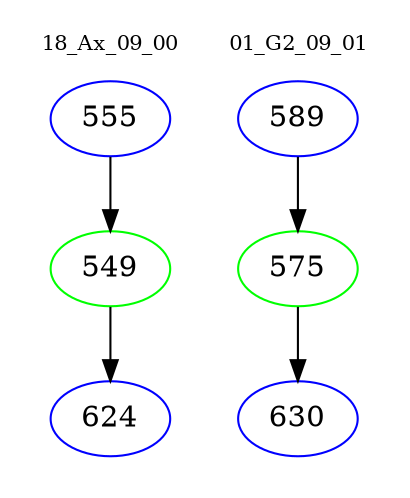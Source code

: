 digraph{
subgraph cluster_0 {
color = white
label = "18_Ax_09_00";
fontsize=10;
T0_555 [label="555", color="blue"]
T0_555 -> T0_549 [color="black"]
T0_549 [label="549", color="green"]
T0_549 -> T0_624 [color="black"]
T0_624 [label="624", color="blue"]
}
subgraph cluster_1 {
color = white
label = "01_G2_09_01";
fontsize=10;
T1_589 [label="589", color="blue"]
T1_589 -> T1_575 [color="black"]
T1_575 [label="575", color="green"]
T1_575 -> T1_630 [color="black"]
T1_630 [label="630", color="blue"]
}
}
